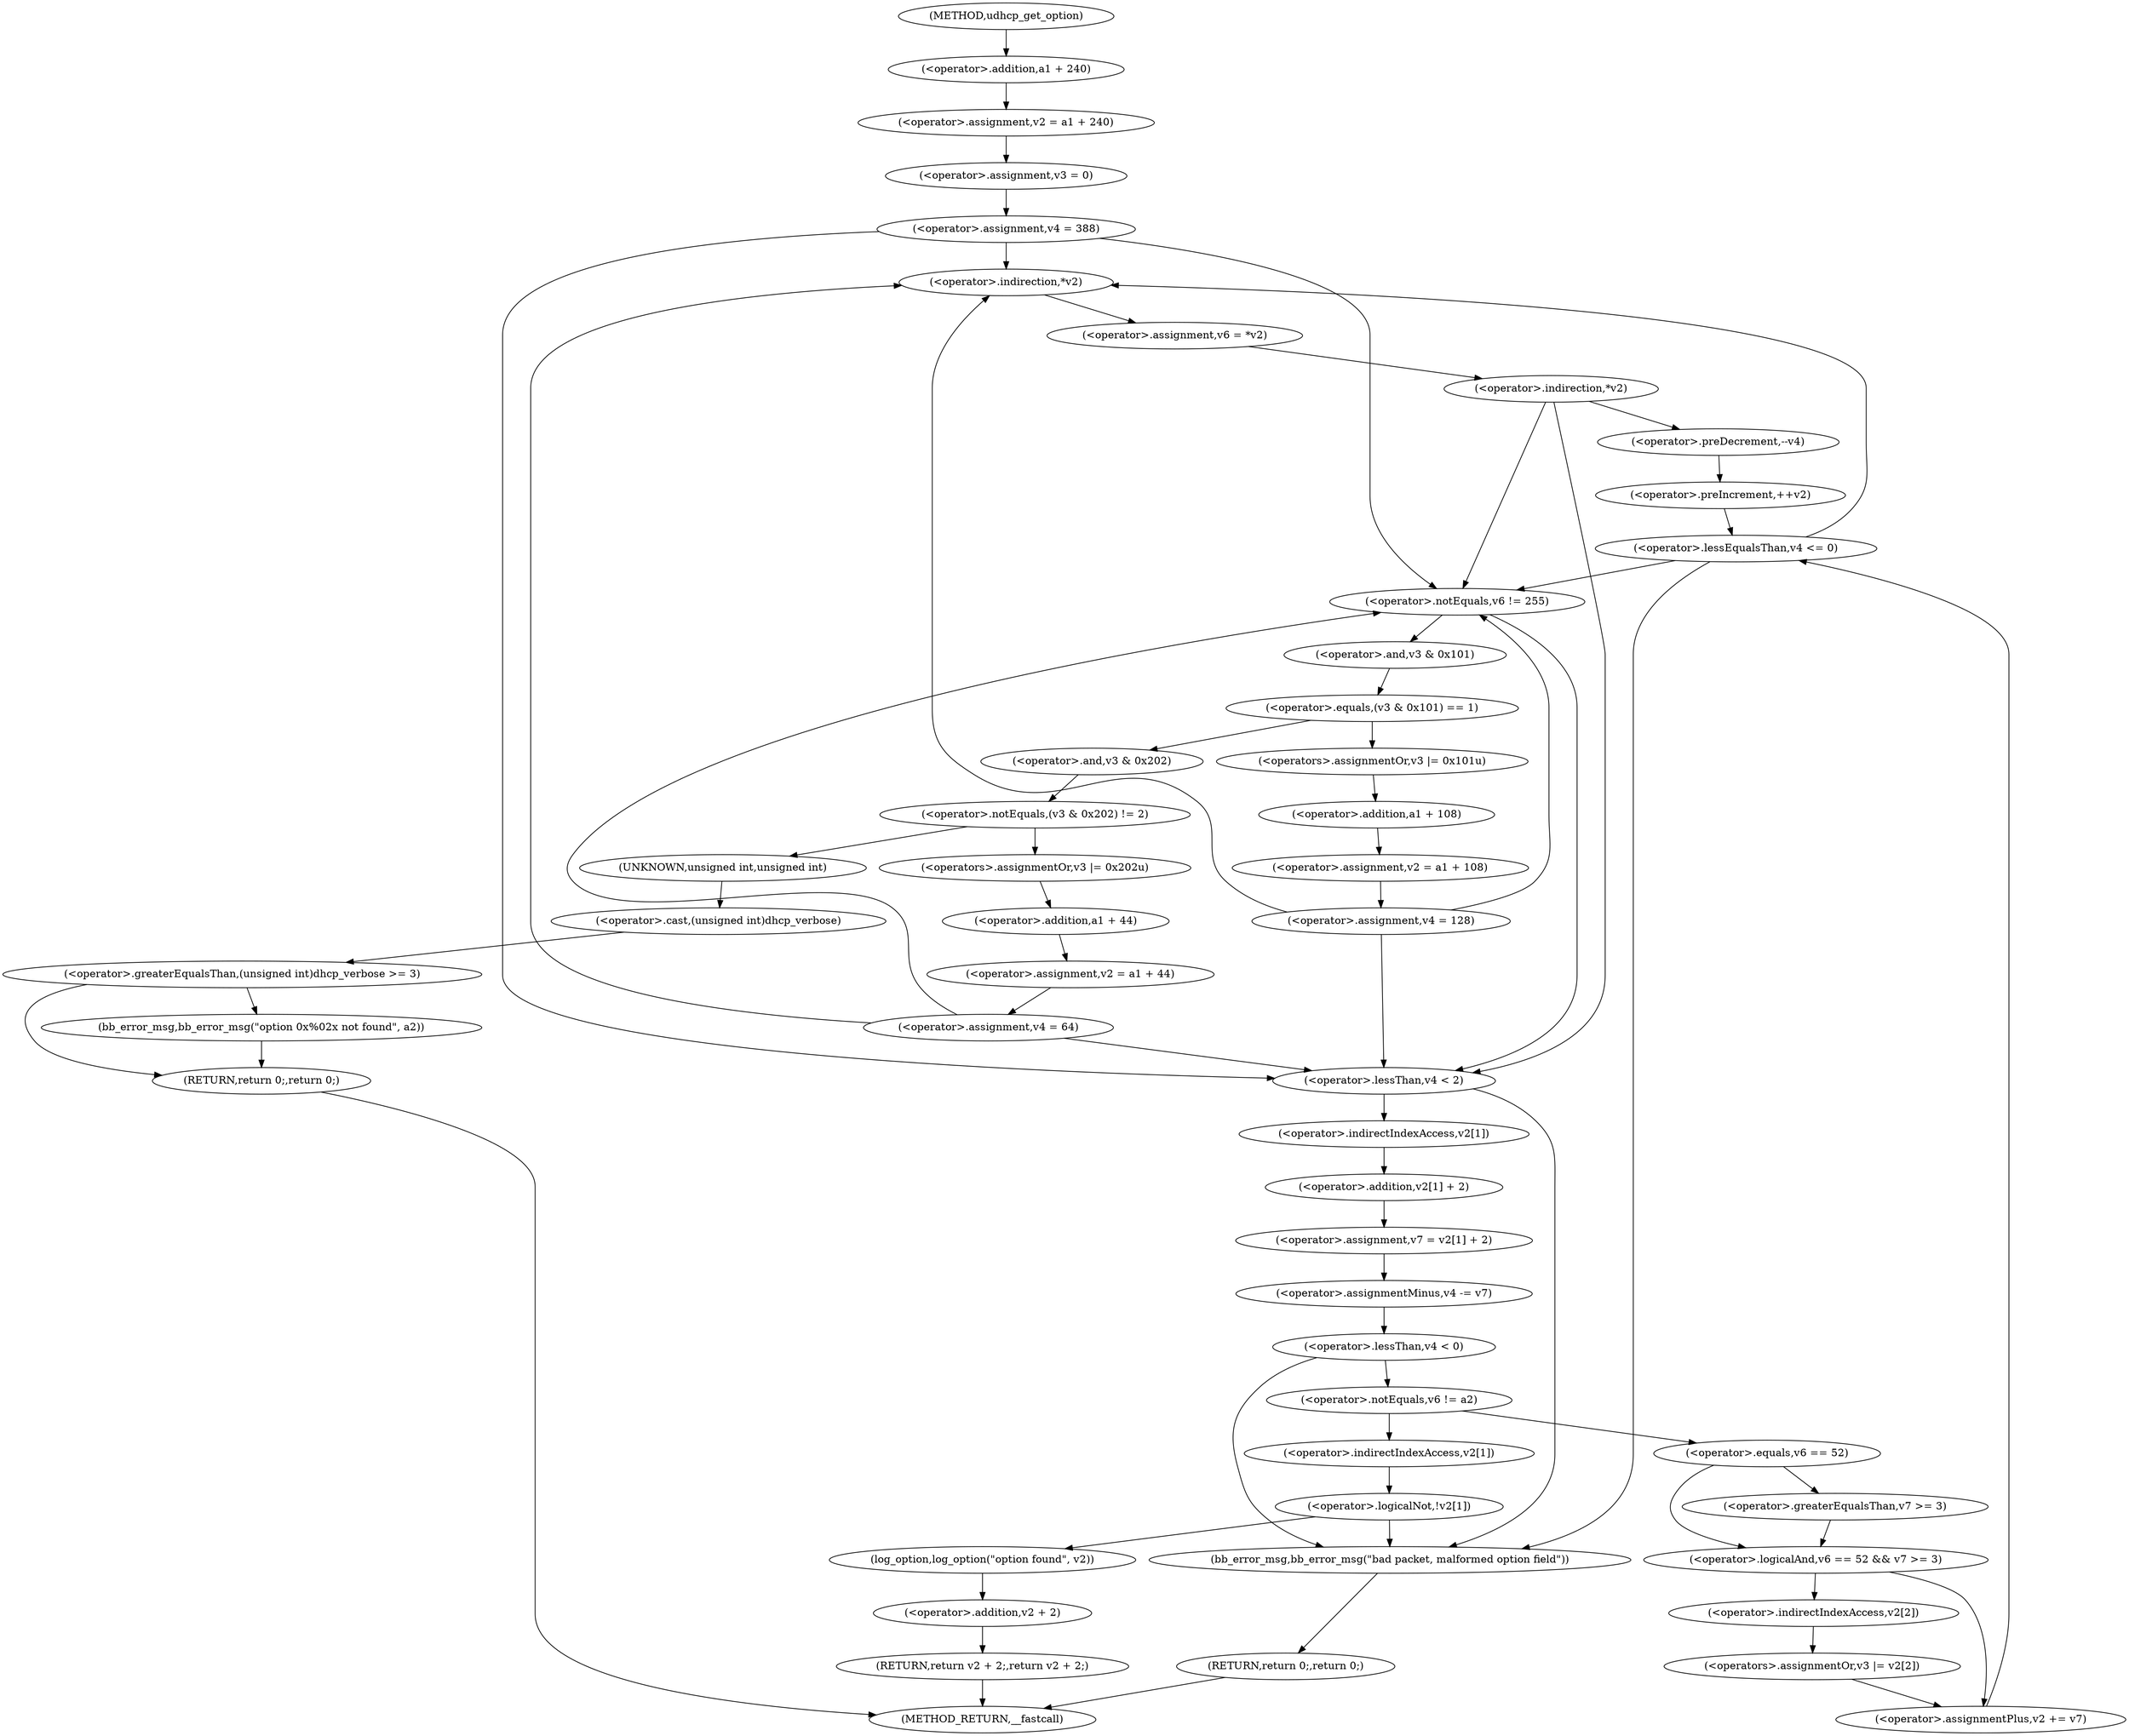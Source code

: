 digraph udhcp_get_option {  
"1000115" [label = "(<operator>.assignment,v2 = a1 + 240)" ]
"1000117" [label = "(<operator>.addition,a1 + 240)" ]
"1000120" [label = "(<operator>.assignment,v3 = 0)" ]
"1000123" [label = "(<operator>.assignment,v4 = 388)" ]
"1000132" [label = "(<operator>.assignment,v6 = *v2)" ]
"1000134" [label = "(<operator>.indirection,*v2)" ]
"1000137" [label = "(<operator>.indirection,*v2)" ]
"1000140" [label = "(<operator>.preDecrement,--v4)" ]
"1000142" [label = "(<operator>.preIncrement,++v2)" ]
"1000146" [label = "(<operator>.lessEqualsThan,v4 <= 0)" ]
"1000151" [label = "(<operator>.notEquals,v6 != 255)" ]
"1000156" [label = "(<operator>.equals,(v3 & 0x101) == 1)" ]
"1000157" [label = "(<operator>.and,v3 & 0x101)" ]
"1000162" [label = "(<operators>.assignmentOr,v3 |= 0x101u)" ]
"1000165" [label = "(<operator>.assignment,v2 = a1 + 108)" ]
"1000167" [label = "(<operator>.addition,a1 + 108)" ]
"1000170" [label = "(<operator>.assignment,v4 = 128)" ]
"1000176" [label = "(<operator>.notEquals,(v3 & 0x202) != 2)" ]
"1000177" [label = "(<operator>.and,v3 & 0x202)" ]
"1000183" [label = "(<operator>.greaterEqualsThan,(unsigned int)dhcp_verbose >= 3)" ]
"1000184" [label = "(<operator>.cast,(unsigned int)dhcp_verbose)" ]
"1000185" [label = "(UNKNOWN,unsigned int,unsigned int)" ]
"1000188" [label = "(bb_error_msg,bb_error_msg(\"option 0x%02x not found\", a2))" ]
"1000191" [label = "(RETURN,return 0;,return 0;)" ]
"1000193" [label = "(<operators>.assignmentOr,v3 |= 0x202u)" ]
"1000196" [label = "(<operator>.assignment,v2 = a1 + 44)" ]
"1000198" [label = "(<operator>.addition,a1 + 44)" ]
"1000201" [label = "(<operator>.assignment,v4 = 64)" ]
"1000205" [label = "(<operator>.lessThan,v4 < 2)" ]
"1000209" [label = "(<operator>.assignment,v7 = v2[1] + 2)" ]
"1000211" [label = "(<operator>.addition,v2[1] + 2)" ]
"1000212" [label = "(<operator>.indirectIndexAccess,v2[1])" ]
"1000216" [label = "(<operator>.assignmentMinus,v4 -= v7)" ]
"1000220" [label = "(<operator>.lessThan,v4 < 0)" ]
"1000225" [label = "(<operator>.notEquals,v6 != a2)" ]
"1000230" [label = "(<operator>.logicalAnd,v6 == 52 && v7 >= 3)" ]
"1000231" [label = "(<operator>.equals,v6 == 52)" ]
"1000234" [label = "(<operator>.greaterEqualsThan,v7 >= 3)" ]
"1000237" [label = "(<operators>.assignmentOr,v3 |= v2[2])" ]
"1000239" [label = "(<operator>.indirectIndexAccess,v2[2])" ]
"1000242" [label = "(<operator>.assignmentPlus,v2 += v7)" ]
"1000247" [label = "(<operator>.logicalNot,!v2[1])" ]
"1000248" [label = "(<operator>.indirectIndexAccess,v2[1])" ]
"1000253" [label = "(bb_error_msg,bb_error_msg(\"bad packet, malformed option field\"))" ]
"1000255" [label = "(RETURN,return 0;,return 0;)" ]
"1000257" [label = "(log_option,log_option(\"option found\", v2))" ]
"1000260" [label = "(RETURN,return v2 + 2;,return v2 + 2;)" ]
"1000261" [label = "(<operator>.addition,v2 + 2)" ]
"1000106" [label = "(METHOD,udhcp_get_option)" ]
"1000264" [label = "(METHOD_RETURN,__fastcall)" ]
  "1000115" -> "1000120" 
  "1000117" -> "1000115" 
  "1000120" -> "1000123" 
  "1000123" -> "1000134" 
  "1000123" -> "1000151" 
  "1000123" -> "1000205" 
  "1000132" -> "1000137" 
  "1000134" -> "1000132" 
  "1000137" -> "1000151" 
  "1000137" -> "1000205" 
  "1000137" -> "1000140" 
  "1000140" -> "1000142" 
  "1000142" -> "1000146" 
  "1000146" -> "1000134" 
  "1000146" -> "1000151" 
  "1000146" -> "1000253" 
  "1000151" -> "1000205" 
  "1000151" -> "1000157" 
  "1000156" -> "1000162" 
  "1000156" -> "1000177" 
  "1000157" -> "1000156" 
  "1000162" -> "1000167" 
  "1000165" -> "1000170" 
  "1000167" -> "1000165" 
  "1000170" -> "1000134" 
  "1000170" -> "1000151" 
  "1000170" -> "1000205" 
  "1000176" -> "1000185" 
  "1000176" -> "1000193" 
  "1000177" -> "1000176" 
  "1000183" -> "1000188" 
  "1000183" -> "1000191" 
  "1000184" -> "1000183" 
  "1000185" -> "1000184" 
  "1000188" -> "1000191" 
  "1000191" -> "1000264" 
  "1000193" -> "1000198" 
  "1000196" -> "1000201" 
  "1000198" -> "1000196" 
  "1000201" -> "1000134" 
  "1000201" -> "1000151" 
  "1000201" -> "1000205" 
  "1000205" -> "1000253" 
  "1000205" -> "1000212" 
  "1000209" -> "1000216" 
  "1000211" -> "1000209" 
  "1000212" -> "1000211" 
  "1000216" -> "1000220" 
  "1000220" -> "1000253" 
  "1000220" -> "1000225" 
  "1000225" -> "1000231" 
  "1000225" -> "1000248" 
  "1000230" -> "1000239" 
  "1000230" -> "1000242" 
  "1000231" -> "1000230" 
  "1000231" -> "1000234" 
  "1000234" -> "1000230" 
  "1000237" -> "1000242" 
  "1000239" -> "1000237" 
  "1000242" -> "1000146" 
  "1000247" -> "1000253" 
  "1000247" -> "1000257" 
  "1000248" -> "1000247" 
  "1000253" -> "1000255" 
  "1000255" -> "1000264" 
  "1000257" -> "1000261" 
  "1000260" -> "1000264" 
  "1000261" -> "1000260" 
  "1000106" -> "1000117" 
}
